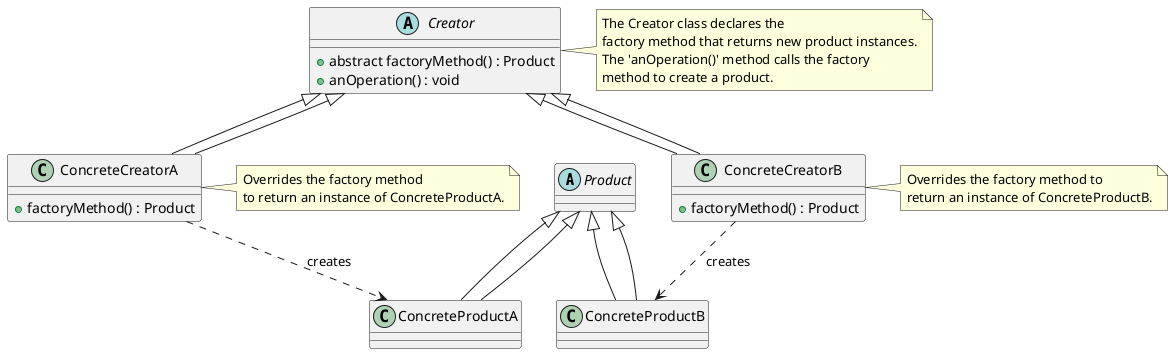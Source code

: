 @startuml FactoryMethodPatternClassDiagram

' Abstract Product
abstract class Product {
}

' Concrete Products
class ConcreteProductA extends Product {
}

class ConcreteProductB extends Product {
}

' Creator Interface or Abstract Class
abstract class Creator {
  +abstract factoryMethod() : Product
  +anOperation() : void
}

' Concrete Creators
class ConcreteCreatorA extends Creator {
  +factoryMethod() : Product
}

class ConcreteCreatorB extends Creator {
  +factoryMethod() : Product
}

Creator <|-- ConcreteCreatorA
Creator <|-- ConcreteCreatorB
Product <|-- ConcreteProductA
Product <|-- ConcreteProductB
ConcreteCreatorA ..> ConcreteProductA : creates
ConcreteCreatorB ..> ConcreteProductB : creates

note right of Creator
  The Creator class declares the 
  factory method that returns new product instances.
  The 'anOperation()' method calls the factory 
  method to create a product.
end note

note right of ConcreteCreatorA
  Overrides the factory method 
  to return an instance of ConcreteProductA.
end note

note right of ConcreteCreatorB
  Overrides the factory method to 
  return an instance of ConcreteProductB.
end note

@enduml
